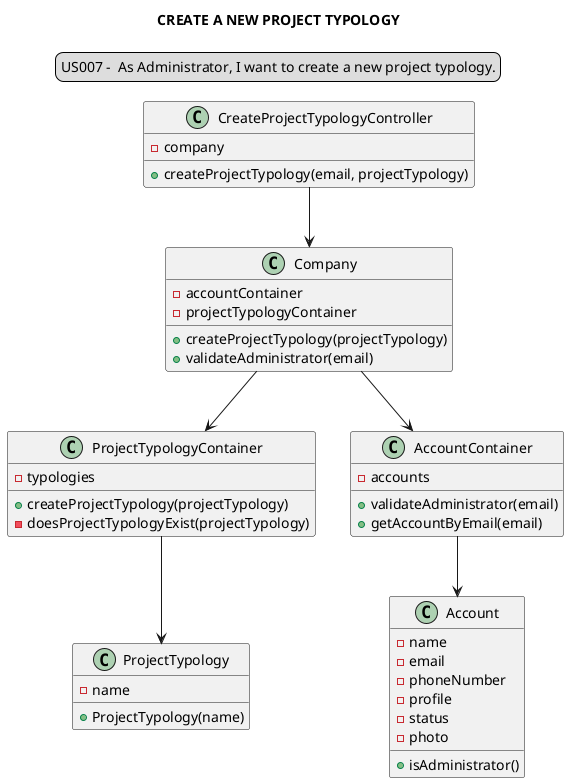 @startuml

legend top
US007 -  As Administrator, I want to create a new project typology.
end legend
skinparam sequenceMessageAlign center
title CREATE A NEW PROJECT TYPOLOGY

"CreateProjectTypologyController" --> "Company"
"Company" --> "ProjectTypologyContainer"
"Company" --> "AccountContainer"
"ProjectTypologyContainer" --> "ProjectTypology"
"AccountContainer" --> "Account"

class "CreateProjectTypologyController" {
- company
+createProjectTypology(email, projectTypology)
}
class "Company" {
-accountContainer
-projectTypologyContainer
+createProjectTypology(projectTypology)
+validateAdministrator(email)
}
class "ProjectTypologyContainer"{
-typologies
+createProjectTypology(projectTypology)
-doesProjectTypologyExist(projectTypology)
}
class "AccountContainer"{
-accounts
+validateAdministrator(email)
+getAccountByEmail(email)
}
class "ProjectTypology"{
-name
+ProjectTypology(name)
}

class "Account"{
-name
-email
-phoneNumber
-profile
-status
-photo
+isAdministrator()
}

@enduml